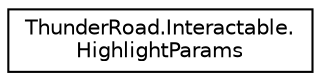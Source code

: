 digraph "Graphical Class Hierarchy"
{
 // LATEX_PDF_SIZE
  edge [fontname="Helvetica",fontsize="10",labelfontname="Helvetica",labelfontsize="10"];
  node [fontname="Helvetica",fontsize="10",shape=record];
  rankdir="LR";
  Node0 [label="ThunderRoad.Interactable.\lHighlightParams",height=0.2,width=0.4,color="black", fillcolor="white", style="filled",URL="$class_thunder_road_1_1_interactable_1_1_highlight_params.html",tooltip="Class HighlightParams."];
}
